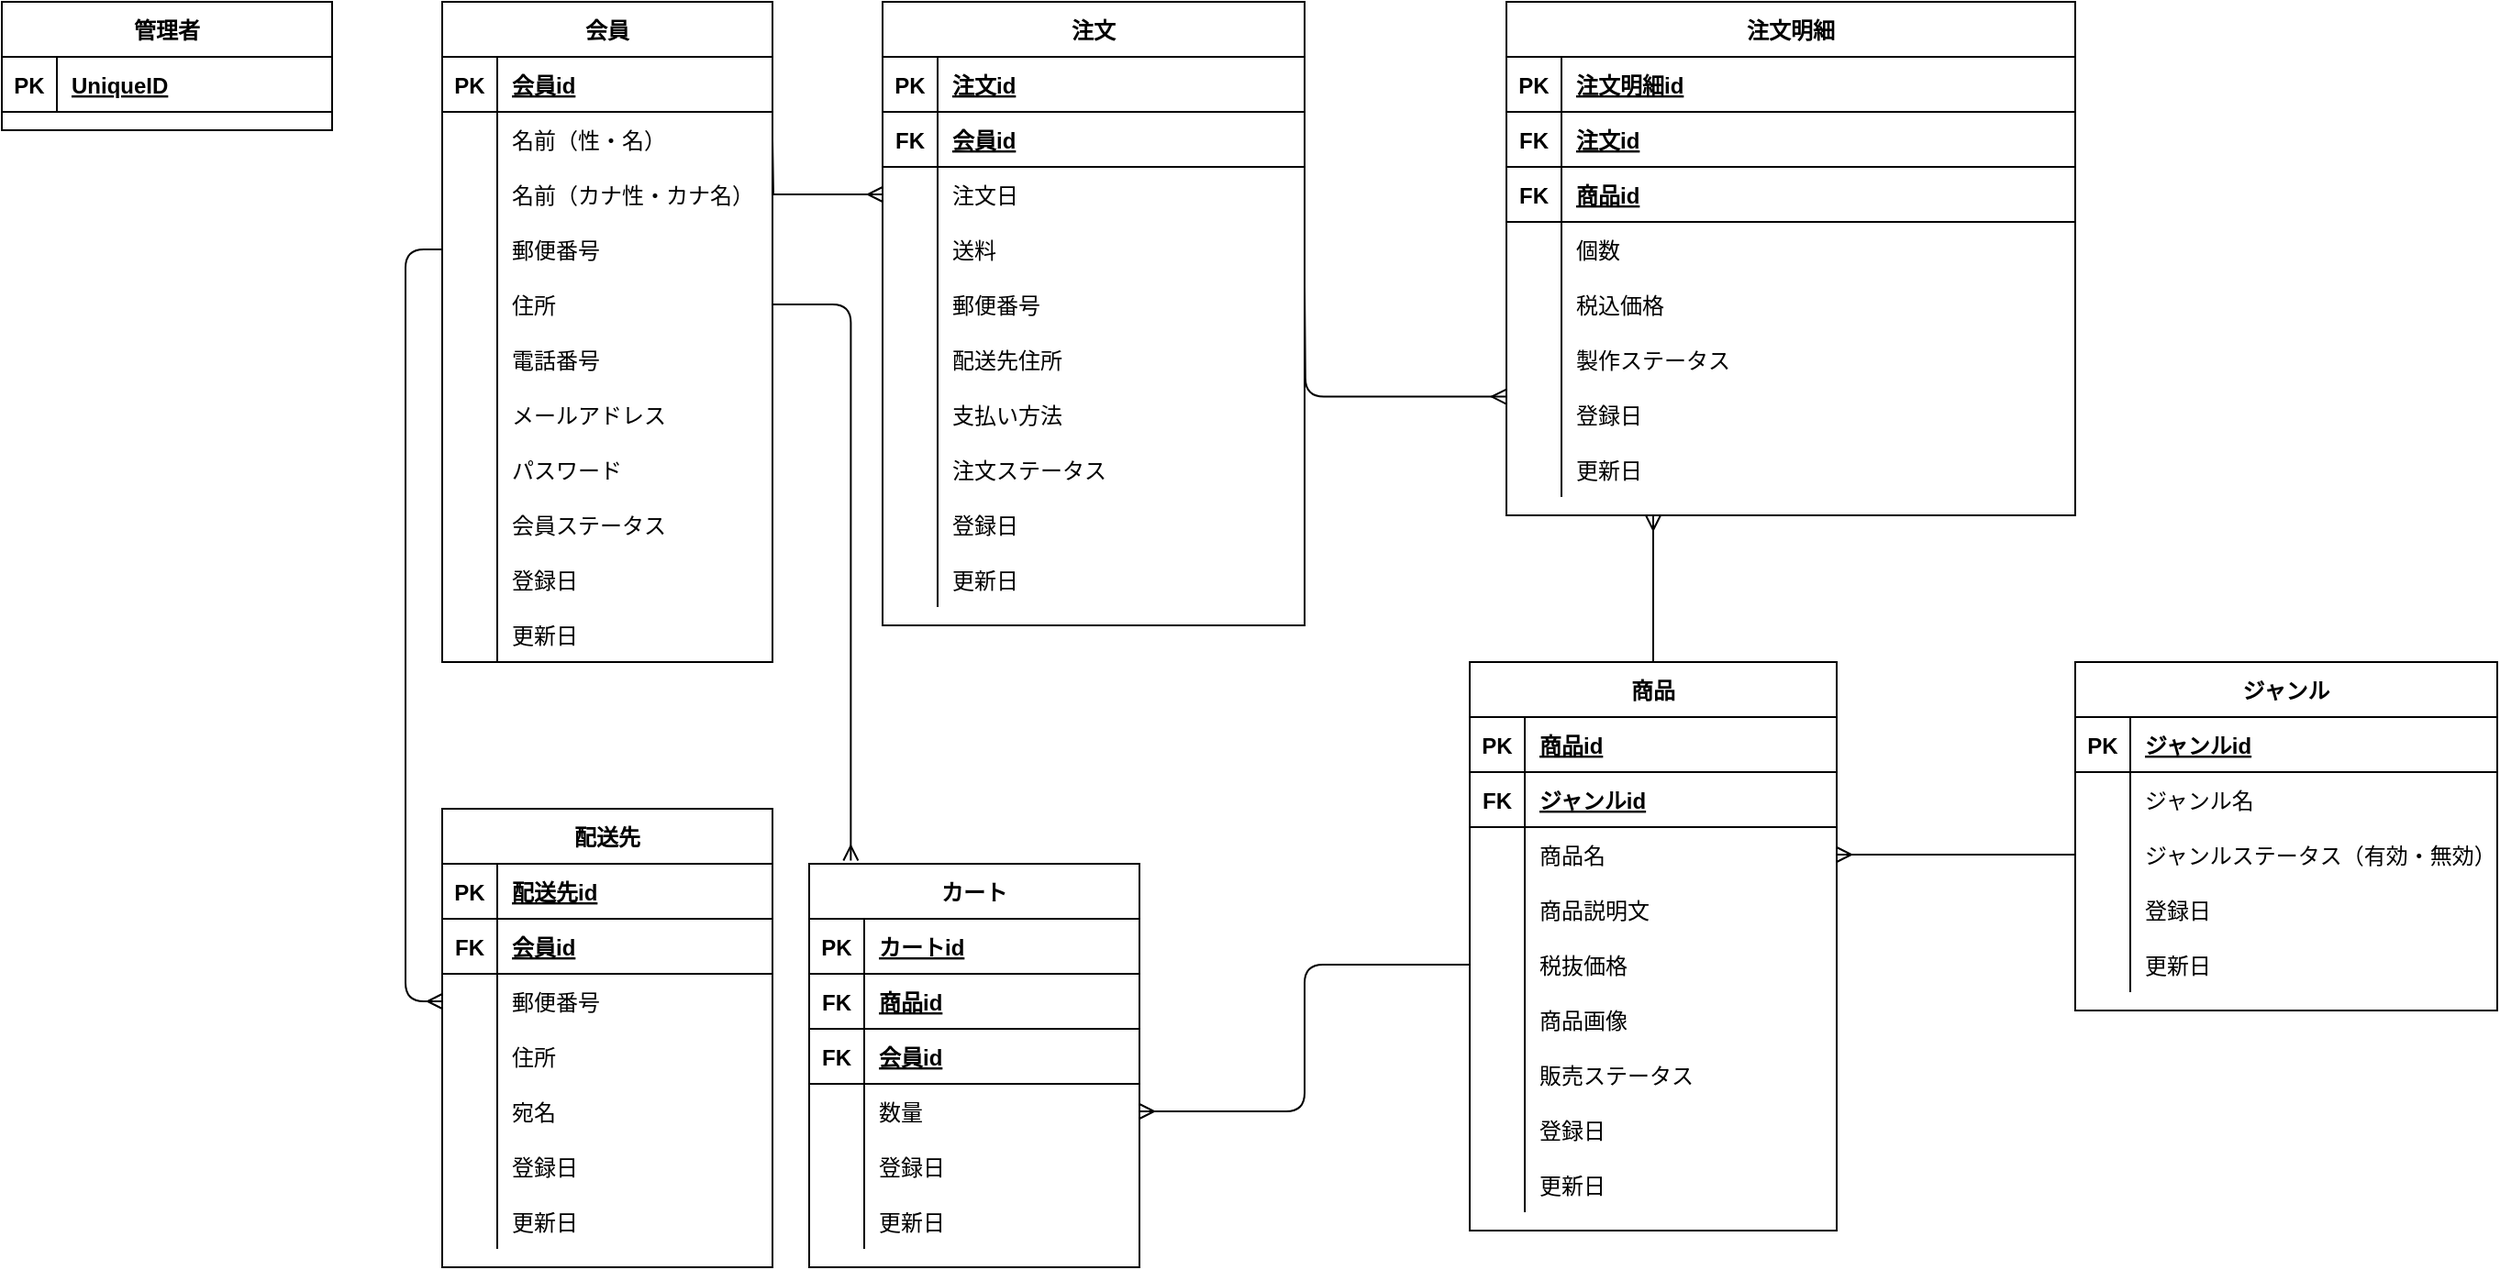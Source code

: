 <mxfile version="13.6.10" type="github">
  <diagram id="fgaytZXY9sbRwprB51xg" name="Page-1">
    <mxGraphModel dx="1433" dy="739" grid="1" gridSize="10" guides="0" tooltips="1" connect="1" arrows="1" fold="1" page="1" pageScale="1" pageWidth="827" pageHeight="1169" math="0" shadow="0">
      <root>
        <mxCell id="0" />
        <mxCell id="1" parent="0" />
        <mxCell id="fjLqXx-3xqpTFQaSFBJo-81" value="注文" style="shape=table;startSize=30;container=1;collapsible=1;childLayout=tableLayout;fixedRows=1;rowLines=0;fontStyle=1;align=center;resizeLast=1;" vertex="1" parent="1">
          <mxGeometry x="520" y="40" width="230" height="340" as="geometry" />
        </mxCell>
        <mxCell id="fjLqXx-3xqpTFQaSFBJo-82" value="" style="shape=partialRectangle;collapsible=0;dropTarget=0;pointerEvents=0;fillColor=none;top=0;left=0;bottom=1;right=0;points=[[0,0.5],[1,0.5]];portConstraint=eastwest;" vertex="1" parent="fjLqXx-3xqpTFQaSFBJo-81">
          <mxGeometry y="30" width="230" height="30" as="geometry" />
        </mxCell>
        <mxCell id="fjLqXx-3xqpTFQaSFBJo-83" value="PK" style="shape=partialRectangle;connectable=0;fillColor=none;top=0;left=0;bottom=0;right=0;fontStyle=1;overflow=hidden;" vertex="1" parent="fjLqXx-3xqpTFQaSFBJo-82">
          <mxGeometry width="30" height="30" as="geometry" />
        </mxCell>
        <mxCell id="fjLqXx-3xqpTFQaSFBJo-84" value="注文id" style="shape=partialRectangle;connectable=0;fillColor=none;top=0;left=0;bottom=0;right=0;align=left;spacingLeft=6;fontStyle=5;overflow=hidden;" vertex="1" parent="fjLqXx-3xqpTFQaSFBJo-82">
          <mxGeometry x="30" width="200" height="30" as="geometry" />
        </mxCell>
        <mxCell id="fjLqXx-3xqpTFQaSFBJo-305" style="shape=partialRectangle;collapsible=0;dropTarget=0;pointerEvents=0;fillColor=none;top=0;left=0;bottom=1;right=0;points=[[0,0.5],[1,0.5]];portConstraint=eastwest;" vertex="1" parent="fjLqXx-3xqpTFQaSFBJo-81">
          <mxGeometry y="60" width="230" height="30" as="geometry" />
        </mxCell>
        <mxCell id="fjLqXx-3xqpTFQaSFBJo-306" value="FK" style="shape=partialRectangle;connectable=0;fillColor=none;top=0;left=0;bottom=0;right=0;fontStyle=1;overflow=hidden;" vertex="1" parent="fjLqXx-3xqpTFQaSFBJo-305">
          <mxGeometry width="30" height="30" as="geometry" />
        </mxCell>
        <mxCell id="fjLqXx-3xqpTFQaSFBJo-307" value="会員id" style="shape=partialRectangle;connectable=0;fillColor=none;top=0;left=0;bottom=0;right=0;align=left;spacingLeft=6;fontStyle=5;overflow=hidden;" vertex="1" parent="fjLqXx-3xqpTFQaSFBJo-305">
          <mxGeometry x="30" width="200" height="30" as="geometry" />
        </mxCell>
        <mxCell id="fjLqXx-3xqpTFQaSFBJo-85" value="" style="shape=partialRectangle;collapsible=0;dropTarget=0;pointerEvents=0;fillColor=none;top=0;left=0;bottom=0;right=0;points=[[0,0.5],[1,0.5]];portConstraint=eastwest;" vertex="1" parent="fjLqXx-3xqpTFQaSFBJo-81">
          <mxGeometry y="90" width="230" height="30" as="geometry" />
        </mxCell>
        <mxCell id="fjLqXx-3xqpTFQaSFBJo-86" value="" style="shape=partialRectangle;connectable=0;fillColor=none;top=0;left=0;bottom=0;right=0;editable=1;overflow=hidden;" vertex="1" parent="fjLqXx-3xqpTFQaSFBJo-85">
          <mxGeometry width="30" height="30" as="geometry" />
        </mxCell>
        <mxCell id="fjLqXx-3xqpTFQaSFBJo-87" value="注文日" style="shape=partialRectangle;connectable=0;fillColor=none;top=0;left=0;bottom=0;right=0;align=left;spacingLeft=6;overflow=hidden;" vertex="1" parent="fjLqXx-3xqpTFQaSFBJo-85">
          <mxGeometry x="30" width="200" height="30" as="geometry" />
        </mxCell>
        <mxCell id="fjLqXx-3xqpTFQaSFBJo-91" value="" style="shape=partialRectangle;collapsible=0;dropTarget=0;pointerEvents=0;fillColor=none;top=0;left=0;bottom=0;right=0;points=[[0,0.5],[1,0.5]];portConstraint=eastwest;" vertex="1" parent="fjLqXx-3xqpTFQaSFBJo-81">
          <mxGeometry y="120" width="230" height="30" as="geometry" />
        </mxCell>
        <mxCell id="fjLqXx-3xqpTFQaSFBJo-92" value="" style="shape=partialRectangle;connectable=0;fillColor=none;top=0;left=0;bottom=0;right=0;editable=1;overflow=hidden;" vertex="1" parent="fjLqXx-3xqpTFQaSFBJo-91">
          <mxGeometry width="30" height="30" as="geometry" />
        </mxCell>
        <mxCell id="fjLqXx-3xqpTFQaSFBJo-93" value="送料" style="shape=partialRectangle;connectable=0;fillColor=none;top=0;left=0;bottom=0;right=0;align=left;spacingLeft=6;overflow=hidden;" vertex="1" parent="fjLqXx-3xqpTFQaSFBJo-91">
          <mxGeometry x="30" width="200" height="30" as="geometry" />
        </mxCell>
        <mxCell id="fjLqXx-3xqpTFQaSFBJo-392" style="shape=partialRectangle;collapsible=0;dropTarget=0;pointerEvents=0;fillColor=none;top=0;left=0;bottom=0;right=0;points=[[0,0.5],[1,0.5]];portConstraint=eastwest;" vertex="1" parent="fjLqXx-3xqpTFQaSFBJo-81">
          <mxGeometry y="150" width="230" height="30" as="geometry" />
        </mxCell>
        <mxCell id="fjLqXx-3xqpTFQaSFBJo-393" style="shape=partialRectangle;connectable=0;fillColor=none;top=0;left=0;bottom=0;right=0;editable=1;overflow=hidden;" vertex="1" parent="fjLqXx-3xqpTFQaSFBJo-392">
          <mxGeometry width="30" height="30" as="geometry" />
        </mxCell>
        <mxCell id="fjLqXx-3xqpTFQaSFBJo-394" value="郵便番号" style="shape=partialRectangle;connectable=0;fillColor=none;top=0;left=0;bottom=0;right=0;align=left;spacingLeft=6;overflow=hidden;" vertex="1" parent="fjLqXx-3xqpTFQaSFBJo-392">
          <mxGeometry x="30" width="200" height="30" as="geometry" />
        </mxCell>
        <mxCell id="fjLqXx-3xqpTFQaSFBJo-389" style="shape=partialRectangle;collapsible=0;dropTarget=0;pointerEvents=0;fillColor=none;top=0;left=0;bottom=0;right=0;points=[[0,0.5],[1,0.5]];portConstraint=eastwest;" vertex="1" parent="fjLqXx-3xqpTFQaSFBJo-81">
          <mxGeometry y="180" width="230" height="30" as="geometry" />
        </mxCell>
        <mxCell id="fjLqXx-3xqpTFQaSFBJo-390" style="shape=partialRectangle;connectable=0;fillColor=none;top=0;left=0;bottom=0;right=0;editable=1;overflow=hidden;" vertex="1" parent="fjLqXx-3xqpTFQaSFBJo-389">
          <mxGeometry width="30" height="30" as="geometry" />
        </mxCell>
        <mxCell id="fjLqXx-3xqpTFQaSFBJo-391" value="配送先住所" style="shape=partialRectangle;connectable=0;fillColor=none;top=0;left=0;bottom=0;right=0;align=left;spacingLeft=6;overflow=hidden;" vertex="1" parent="fjLqXx-3xqpTFQaSFBJo-389">
          <mxGeometry x="30" width="200" height="30" as="geometry" />
        </mxCell>
        <mxCell id="fjLqXx-3xqpTFQaSFBJo-398" style="shape=partialRectangle;collapsible=0;dropTarget=0;pointerEvents=0;fillColor=none;top=0;left=0;bottom=0;right=0;points=[[0,0.5],[1,0.5]];portConstraint=eastwest;" vertex="1" parent="fjLqXx-3xqpTFQaSFBJo-81">
          <mxGeometry y="210" width="230" height="30" as="geometry" />
        </mxCell>
        <mxCell id="fjLqXx-3xqpTFQaSFBJo-399" style="shape=partialRectangle;connectable=0;fillColor=none;top=0;left=0;bottom=0;right=0;editable=1;overflow=hidden;" vertex="1" parent="fjLqXx-3xqpTFQaSFBJo-398">
          <mxGeometry width="30" height="30" as="geometry" />
        </mxCell>
        <mxCell id="fjLqXx-3xqpTFQaSFBJo-400" value="支払い方法" style="shape=partialRectangle;connectable=0;fillColor=none;top=0;left=0;bottom=0;right=0;align=left;spacingLeft=6;overflow=hidden;" vertex="1" parent="fjLqXx-3xqpTFQaSFBJo-398">
          <mxGeometry x="30" width="200" height="30" as="geometry" />
        </mxCell>
        <mxCell id="fjLqXx-3xqpTFQaSFBJo-177" style="shape=partialRectangle;collapsible=0;dropTarget=0;pointerEvents=0;fillColor=none;top=0;left=0;bottom=0;right=0;points=[[0,0.5],[1,0.5]];portConstraint=eastwest;" vertex="1" parent="fjLqXx-3xqpTFQaSFBJo-81">
          <mxGeometry y="240" width="230" height="30" as="geometry" />
        </mxCell>
        <mxCell id="fjLqXx-3xqpTFQaSFBJo-178" style="shape=partialRectangle;connectable=0;fillColor=none;top=0;left=0;bottom=0;right=0;editable=1;overflow=hidden;" vertex="1" parent="fjLqXx-3xqpTFQaSFBJo-177">
          <mxGeometry width="30" height="30" as="geometry" />
        </mxCell>
        <mxCell id="fjLqXx-3xqpTFQaSFBJo-179" value="注文ステータス" style="shape=partialRectangle;connectable=0;fillColor=none;top=0;left=0;bottom=0;right=0;align=left;spacingLeft=6;overflow=hidden;" vertex="1" parent="fjLqXx-3xqpTFQaSFBJo-177">
          <mxGeometry x="30" width="200" height="30" as="geometry" />
        </mxCell>
        <mxCell id="fjLqXx-3xqpTFQaSFBJo-302" style="shape=partialRectangle;collapsible=0;dropTarget=0;pointerEvents=0;fillColor=none;top=0;left=0;bottom=0;right=0;points=[[0,0.5],[1,0.5]];portConstraint=eastwest;" vertex="1" parent="fjLqXx-3xqpTFQaSFBJo-81">
          <mxGeometry y="270" width="230" height="30" as="geometry" />
        </mxCell>
        <mxCell id="fjLqXx-3xqpTFQaSFBJo-303" style="shape=partialRectangle;connectable=0;fillColor=none;top=0;left=0;bottom=0;right=0;editable=1;overflow=hidden;" vertex="1" parent="fjLqXx-3xqpTFQaSFBJo-302">
          <mxGeometry width="30" height="30" as="geometry" />
        </mxCell>
        <mxCell id="fjLqXx-3xqpTFQaSFBJo-304" value="登録日" style="shape=partialRectangle;connectable=0;fillColor=none;top=0;left=0;bottom=0;right=0;align=left;spacingLeft=6;overflow=hidden;" vertex="1" parent="fjLqXx-3xqpTFQaSFBJo-302">
          <mxGeometry x="30" width="200" height="30" as="geometry" />
        </mxCell>
        <mxCell id="fjLqXx-3xqpTFQaSFBJo-311" style="shape=partialRectangle;collapsible=0;dropTarget=0;pointerEvents=0;fillColor=none;top=0;left=0;bottom=0;right=0;points=[[0,0.5],[1,0.5]];portConstraint=eastwest;" vertex="1" parent="fjLqXx-3xqpTFQaSFBJo-81">
          <mxGeometry y="300" width="230" height="30" as="geometry" />
        </mxCell>
        <mxCell id="fjLqXx-3xqpTFQaSFBJo-312" style="shape=partialRectangle;connectable=0;fillColor=none;top=0;left=0;bottom=0;right=0;editable=1;overflow=hidden;" vertex="1" parent="fjLqXx-3xqpTFQaSFBJo-311">
          <mxGeometry width="30" height="30" as="geometry" />
        </mxCell>
        <mxCell id="fjLqXx-3xqpTFQaSFBJo-313" value="更新日" style="shape=partialRectangle;connectable=0;fillColor=none;top=0;left=0;bottom=0;right=0;align=left;spacingLeft=6;overflow=hidden;" vertex="1" parent="fjLqXx-3xqpTFQaSFBJo-311">
          <mxGeometry x="30" width="200" height="30" as="geometry" />
        </mxCell>
        <mxCell id="fjLqXx-3xqpTFQaSFBJo-240" style="edgeStyle=orthogonalEdgeStyle;rounded=0;orthogonalLoop=1;jettySize=auto;html=1;exitX=1;exitY=0.5;exitDx=0;exitDy=0;entryX=0;entryY=0.5;entryDx=0;entryDy=0;startArrow=none;startFill=0;endArrow=ERmany;endFill=0;" edge="1" parent="1" target="fjLqXx-3xqpTFQaSFBJo-85">
          <mxGeometry relative="1" as="geometry">
            <mxPoint x="460" y="115" as="sourcePoint" />
          </mxGeometry>
        </mxCell>
        <mxCell id="fjLqXx-3xqpTFQaSFBJo-247" style="edgeStyle=orthogonalEdgeStyle;rounded=0;orthogonalLoop=1;jettySize=auto;html=1;exitX=1;exitY=0.5;exitDx=0;exitDy=0;entryX=0;entryY=0.5;entryDx=0;entryDy=0;startArrow=none;startFill=0;endArrow=ERmany;endFill=0;" edge="1" parent="1" source="fjLqXx-3xqpTFQaSFBJo-85" target="fjLqXx-3xqpTFQaSFBJo-33">
          <mxGeometry relative="1" as="geometry" />
        </mxCell>
        <mxCell id="fjLqXx-3xqpTFQaSFBJo-1" value="会員" style="shape=table;startSize=30;container=1;collapsible=1;childLayout=tableLayout;fixedRows=1;rowLines=0;fontStyle=1;align=center;resizeLast=1;" vertex="1" parent="1">
          <mxGeometry x="280" y="40" width="180" height="360" as="geometry" />
        </mxCell>
        <mxCell id="fjLqXx-3xqpTFQaSFBJo-2" value="" style="shape=partialRectangle;collapsible=0;dropTarget=0;pointerEvents=0;fillColor=none;top=0;left=0;bottom=1;right=0;points=[[0,0.5],[1,0.5]];portConstraint=eastwest;" vertex="1" parent="fjLqXx-3xqpTFQaSFBJo-1">
          <mxGeometry y="30" width="180" height="30" as="geometry" />
        </mxCell>
        <mxCell id="fjLqXx-3xqpTFQaSFBJo-3" value="PK" style="shape=partialRectangle;connectable=0;fillColor=none;top=0;left=0;bottom=0;right=0;fontStyle=1;overflow=hidden;" vertex="1" parent="fjLqXx-3xqpTFQaSFBJo-2">
          <mxGeometry width="30" height="30" as="geometry" />
        </mxCell>
        <mxCell id="fjLqXx-3xqpTFQaSFBJo-4" value="会員id" style="shape=partialRectangle;connectable=0;fillColor=none;top=0;left=0;bottom=0;right=0;align=left;spacingLeft=6;fontStyle=5;overflow=hidden;" vertex="1" parent="fjLqXx-3xqpTFQaSFBJo-2">
          <mxGeometry x="30" width="150" height="30" as="geometry" />
        </mxCell>
        <mxCell id="fjLqXx-3xqpTFQaSFBJo-5" value="" style="shape=partialRectangle;collapsible=0;dropTarget=0;pointerEvents=0;fillColor=none;top=0;left=0;bottom=0;right=0;points=[[0,0.5],[1,0.5]];portConstraint=eastwest;" vertex="1" parent="fjLqXx-3xqpTFQaSFBJo-1">
          <mxGeometry y="60" width="180" height="30" as="geometry" />
        </mxCell>
        <mxCell id="fjLqXx-3xqpTFQaSFBJo-6" value="" style="shape=partialRectangle;connectable=0;fillColor=none;top=0;left=0;bottom=0;right=0;editable=1;overflow=hidden;" vertex="1" parent="fjLqXx-3xqpTFQaSFBJo-5">
          <mxGeometry width="30" height="30" as="geometry" />
        </mxCell>
        <mxCell id="fjLqXx-3xqpTFQaSFBJo-7" value="名前（性・名）" style="shape=partialRectangle;connectable=0;fillColor=none;top=0;left=0;bottom=0;right=0;align=left;spacingLeft=6;overflow=hidden;" vertex="1" parent="fjLqXx-3xqpTFQaSFBJo-5">
          <mxGeometry x="30" width="150" height="30" as="geometry" />
        </mxCell>
        <mxCell id="fjLqXx-3xqpTFQaSFBJo-8" value="" style="shape=partialRectangle;collapsible=0;dropTarget=0;pointerEvents=0;fillColor=none;top=0;left=0;bottom=0;right=0;points=[[0,0.5],[1,0.5]];portConstraint=eastwest;" vertex="1" parent="fjLqXx-3xqpTFQaSFBJo-1">
          <mxGeometry y="90" width="180" height="30" as="geometry" />
        </mxCell>
        <mxCell id="fjLqXx-3xqpTFQaSFBJo-9" value="" style="shape=partialRectangle;connectable=0;fillColor=none;top=0;left=0;bottom=0;right=0;editable=1;overflow=hidden;" vertex="1" parent="fjLqXx-3xqpTFQaSFBJo-8">
          <mxGeometry width="30" height="30" as="geometry" />
        </mxCell>
        <mxCell id="fjLqXx-3xqpTFQaSFBJo-10" value="名前（カナ性・カナ名）" style="shape=partialRectangle;connectable=0;fillColor=none;top=0;left=0;bottom=0;right=0;align=left;spacingLeft=6;overflow=hidden;" vertex="1" parent="fjLqXx-3xqpTFQaSFBJo-8">
          <mxGeometry x="30" width="150" height="30" as="geometry" />
        </mxCell>
        <mxCell id="fjLqXx-3xqpTFQaSFBJo-11" value="" style="shape=partialRectangle;collapsible=0;dropTarget=0;pointerEvents=0;fillColor=none;top=0;left=0;bottom=0;right=0;points=[[0,0.5],[1,0.5]];portConstraint=eastwest;" vertex="1" parent="fjLqXx-3xqpTFQaSFBJo-1">
          <mxGeometry y="120" width="180" height="30" as="geometry" />
        </mxCell>
        <mxCell id="fjLqXx-3xqpTFQaSFBJo-12" value="" style="shape=partialRectangle;connectable=0;fillColor=none;top=0;left=0;bottom=0;right=0;editable=1;overflow=hidden;" vertex="1" parent="fjLqXx-3xqpTFQaSFBJo-11">
          <mxGeometry width="30" height="30" as="geometry" />
        </mxCell>
        <mxCell id="fjLqXx-3xqpTFQaSFBJo-13" value="郵便番号" style="shape=partialRectangle;connectable=0;fillColor=none;top=0;left=0;bottom=0;right=0;align=left;spacingLeft=6;overflow=hidden;" vertex="1" parent="fjLqXx-3xqpTFQaSFBJo-11">
          <mxGeometry x="30" width="150" height="30" as="geometry" />
        </mxCell>
        <mxCell id="fjLqXx-3xqpTFQaSFBJo-150" style="shape=partialRectangle;collapsible=0;dropTarget=0;pointerEvents=0;fillColor=none;top=0;left=0;bottom=0;right=0;points=[[0,0.5],[1,0.5]];portConstraint=eastwest;" vertex="1" parent="fjLqXx-3xqpTFQaSFBJo-1">
          <mxGeometry y="150" width="180" height="30" as="geometry" />
        </mxCell>
        <mxCell id="fjLqXx-3xqpTFQaSFBJo-151" style="shape=partialRectangle;connectable=0;fillColor=none;top=0;left=0;bottom=0;right=0;editable=1;overflow=hidden;" vertex="1" parent="fjLqXx-3xqpTFQaSFBJo-150">
          <mxGeometry width="30" height="30" as="geometry" />
        </mxCell>
        <mxCell id="fjLqXx-3xqpTFQaSFBJo-152" value="住所" style="shape=partialRectangle;connectable=0;fillColor=none;top=0;left=0;bottom=0;right=0;align=left;spacingLeft=6;overflow=hidden;" vertex="1" parent="fjLqXx-3xqpTFQaSFBJo-150">
          <mxGeometry x="30" width="150" height="30" as="geometry" />
        </mxCell>
        <mxCell id="fjLqXx-3xqpTFQaSFBJo-153" style="shape=partialRectangle;collapsible=0;dropTarget=0;pointerEvents=0;fillColor=none;top=0;left=0;bottom=0;right=0;points=[[0,0.5],[1,0.5]];portConstraint=eastwest;" vertex="1" parent="fjLqXx-3xqpTFQaSFBJo-1">
          <mxGeometry y="180" width="180" height="30" as="geometry" />
        </mxCell>
        <mxCell id="fjLqXx-3xqpTFQaSFBJo-154" style="shape=partialRectangle;connectable=0;fillColor=none;top=0;left=0;bottom=0;right=0;editable=1;overflow=hidden;" vertex="1" parent="fjLqXx-3xqpTFQaSFBJo-153">
          <mxGeometry width="30" height="30" as="geometry" />
        </mxCell>
        <mxCell id="fjLqXx-3xqpTFQaSFBJo-155" value="電話番号" style="shape=partialRectangle;connectable=0;fillColor=none;top=0;left=0;bottom=0;right=0;align=left;spacingLeft=6;overflow=hidden;" vertex="1" parent="fjLqXx-3xqpTFQaSFBJo-153">
          <mxGeometry x="30" width="150" height="30" as="geometry" />
        </mxCell>
        <mxCell id="fjLqXx-3xqpTFQaSFBJo-156" style="shape=partialRectangle;collapsible=0;dropTarget=0;pointerEvents=0;fillColor=none;top=0;left=0;bottom=0;right=0;points=[[0,0.5],[1,0.5]];portConstraint=eastwest;" vertex="1" parent="fjLqXx-3xqpTFQaSFBJo-1">
          <mxGeometry y="210" width="180" height="30" as="geometry" />
        </mxCell>
        <mxCell id="fjLqXx-3xqpTFQaSFBJo-157" style="shape=partialRectangle;connectable=0;fillColor=none;top=0;left=0;bottom=0;right=0;editable=1;overflow=hidden;" vertex="1" parent="fjLqXx-3xqpTFQaSFBJo-156">
          <mxGeometry width="30" height="30" as="geometry" />
        </mxCell>
        <mxCell id="fjLqXx-3xqpTFQaSFBJo-158" value="メールアドレス" style="shape=partialRectangle;connectable=0;fillColor=none;top=0;left=0;bottom=0;right=0;align=left;spacingLeft=6;overflow=hidden;" vertex="1" parent="fjLqXx-3xqpTFQaSFBJo-156">
          <mxGeometry x="30" width="150" height="30" as="geometry" />
        </mxCell>
        <mxCell id="fjLqXx-3xqpTFQaSFBJo-159" style="shape=partialRectangle;collapsible=0;dropTarget=0;pointerEvents=0;fillColor=none;top=0;left=0;bottom=0;right=0;points=[[0,0.5],[1,0.5]];portConstraint=eastwest;" vertex="1" parent="fjLqXx-3xqpTFQaSFBJo-1">
          <mxGeometry y="240" width="180" height="30" as="geometry" />
        </mxCell>
        <mxCell id="fjLqXx-3xqpTFQaSFBJo-160" style="shape=partialRectangle;connectable=0;fillColor=none;top=0;left=0;bottom=0;right=0;editable=1;overflow=hidden;" vertex="1" parent="fjLqXx-3xqpTFQaSFBJo-159">
          <mxGeometry width="30" height="30" as="geometry" />
        </mxCell>
        <mxCell id="fjLqXx-3xqpTFQaSFBJo-161" value="パスワード" style="shape=partialRectangle;connectable=0;fillColor=none;top=0;left=0;bottom=0;right=0;align=left;spacingLeft=6;overflow=hidden;" vertex="1" parent="fjLqXx-3xqpTFQaSFBJo-159">
          <mxGeometry x="30" width="150" height="30" as="geometry" />
        </mxCell>
        <mxCell id="fjLqXx-3xqpTFQaSFBJo-211" style="shape=partialRectangle;collapsible=0;dropTarget=0;pointerEvents=0;fillColor=none;top=0;left=0;bottom=0;right=0;points=[[0,0.5],[1,0.5]];portConstraint=eastwest;" vertex="1" parent="fjLqXx-3xqpTFQaSFBJo-1">
          <mxGeometry y="270" width="180" height="30" as="geometry" />
        </mxCell>
        <mxCell id="fjLqXx-3xqpTFQaSFBJo-212" style="shape=partialRectangle;connectable=0;fillColor=none;top=0;left=0;bottom=0;right=0;editable=1;overflow=hidden;" vertex="1" parent="fjLqXx-3xqpTFQaSFBJo-211">
          <mxGeometry width="30" height="30" as="geometry" />
        </mxCell>
        <mxCell id="fjLqXx-3xqpTFQaSFBJo-213" value="会員ステータス" style="shape=partialRectangle;connectable=0;fillColor=none;top=0;left=0;bottom=0;right=0;align=left;spacingLeft=6;overflow=hidden;" vertex="1" parent="fjLqXx-3xqpTFQaSFBJo-211">
          <mxGeometry x="30" width="150" height="30" as="geometry" />
        </mxCell>
        <mxCell id="fjLqXx-3xqpTFQaSFBJo-317" style="shape=partialRectangle;collapsible=0;dropTarget=0;pointerEvents=0;fillColor=none;top=0;left=0;bottom=0;right=0;points=[[0,0.5],[1,0.5]];portConstraint=eastwest;" vertex="1" parent="fjLqXx-3xqpTFQaSFBJo-1">
          <mxGeometry y="300" width="180" height="30" as="geometry" />
        </mxCell>
        <mxCell id="fjLqXx-3xqpTFQaSFBJo-318" style="shape=partialRectangle;connectable=0;fillColor=none;top=0;left=0;bottom=0;right=0;editable=1;overflow=hidden;" vertex="1" parent="fjLqXx-3xqpTFQaSFBJo-317">
          <mxGeometry width="30" height="30" as="geometry" />
        </mxCell>
        <mxCell id="fjLqXx-3xqpTFQaSFBJo-319" value="登録日" style="shape=partialRectangle;connectable=0;fillColor=none;top=0;left=0;bottom=0;right=0;align=left;spacingLeft=6;overflow=hidden;" vertex="1" parent="fjLqXx-3xqpTFQaSFBJo-317">
          <mxGeometry x="30" width="150" height="30" as="geometry" />
        </mxCell>
        <mxCell id="fjLqXx-3xqpTFQaSFBJo-314" style="shape=partialRectangle;collapsible=0;dropTarget=0;pointerEvents=0;fillColor=none;top=0;left=0;bottom=0;right=0;points=[[0,0.5],[1,0.5]];portConstraint=eastwest;" vertex="1" parent="fjLqXx-3xqpTFQaSFBJo-1">
          <mxGeometry y="330" width="180" height="30" as="geometry" />
        </mxCell>
        <mxCell id="fjLqXx-3xqpTFQaSFBJo-315" style="shape=partialRectangle;connectable=0;fillColor=none;top=0;left=0;bottom=0;right=0;editable=1;overflow=hidden;" vertex="1" parent="fjLqXx-3xqpTFQaSFBJo-314">
          <mxGeometry width="30" height="30" as="geometry" />
        </mxCell>
        <mxCell id="fjLqXx-3xqpTFQaSFBJo-316" value="更新日" style="shape=partialRectangle;connectable=0;fillColor=none;top=0;left=0;bottom=0;right=0;align=left;spacingLeft=6;overflow=hidden;" vertex="1" parent="fjLqXx-3xqpTFQaSFBJo-314">
          <mxGeometry x="30" width="150" height="30" as="geometry" />
        </mxCell>
        <mxCell id="fjLqXx-3xqpTFQaSFBJo-348" value="" style="endArrow=ERmany;html=1;exitX=0;exitY=0.5;exitDx=0;exitDy=0;endFill=0;entryX=1;entryY=0.5;entryDx=0;entryDy=0;" edge="1" parent="1" source="fjLqXx-3xqpTFQaSFBJo-259" target="fjLqXx-3xqpTFQaSFBJo-18">
          <mxGeometry width="50" height="50" relative="1" as="geometry">
            <mxPoint x="800" y="890" as="sourcePoint" />
            <mxPoint x="952" y="780" as="targetPoint" />
          </mxGeometry>
        </mxCell>
        <mxCell id="fjLqXx-3xqpTFQaSFBJo-359" style="edgeStyle=orthogonalEdgeStyle;curved=0;rounded=1;sketch=0;orthogonalLoop=1;jettySize=auto;html=1;exitX=0.5;exitY=0;exitDx=0;exitDy=0;endArrow=ERmany;endFill=0;" edge="1" parent="1" source="fjLqXx-3xqpTFQaSFBJo-14">
          <mxGeometry relative="1" as="geometry">
            <mxPoint x="940" y="320" as="targetPoint" />
          </mxGeometry>
        </mxCell>
        <mxCell id="fjLqXx-3xqpTFQaSFBJo-29" value="注文明細" style="shape=table;startSize=30;container=1;collapsible=1;childLayout=tableLayout;fixedRows=1;rowLines=0;fontStyle=1;align=center;resizeLast=1;" vertex="1" parent="1">
          <mxGeometry x="860" y="40" width="310" height="280" as="geometry" />
        </mxCell>
        <mxCell id="fjLqXx-3xqpTFQaSFBJo-30" value="" style="shape=partialRectangle;collapsible=0;dropTarget=0;pointerEvents=0;fillColor=none;top=0;left=0;bottom=1;right=0;points=[[0,0.5],[1,0.5]];portConstraint=eastwest;" vertex="1" parent="fjLqXx-3xqpTFQaSFBJo-29">
          <mxGeometry y="30" width="310" height="30" as="geometry" />
        </mxCell>
        <mxCell id="fjLqXx-3xqpTFQaSFBJo-31" value="PK" style="shape=partialRectangle;connectable=0;fillColor=none;top=0;left=0;bottom=0;right=0;fontStyle=1;overflow=hidden;" vertex="1" parent="fjLqXx-3xqpTFQaSFBJo-30">
          <mxGeometry width="30" height="30" as="geometry" />
        </mxCell>
        <mxCell id="fjLqXx-3xqpTFQaSFBJo-32" value="注文明細id" style="shape=partialRectangle;connectable=0;fillColor=none;top=0;left=0;bottom=0;right=0;align=left;spacingLeft=6;fontStyle=5;overflow=hidden;" vertex="1" parent="fjLqXx-3xqpTFQaSFBJo-30">
          <mxGeometry x="30" width="280" height="30" as="geometry" />
        </mxCell>
        <mxCell id="fjLqXx-3xqpTFQaSFBJo-293" style="shape=partialRectangle;collapsible=0;dropTarget=0;pointerEvents=0;fillColor=none;top=0;left=0;bottom=1;right=0;points=[[0,0.5],[1,0.5]];portConstraint=eastwest;" vertex="1" parent="fjLqXx-3xqpTFQaSFBJo-29">
          <mxGeometry y="60" width="310" height="30" as="geometry" />
        </mxCell>
        <mxCell id="fjLqXx-3xqpTFQaSFBJo-294" value="FK" style="shape=partialRectangle;connectable=0;fillColor=none;top=0;left=0;bottom=0;right=0;fontStyle=1;overflow=hidden;" vertex="1" parent="fjLqXx-3xqpTFQaSFBJo-293">
          <mxGeometry width="30" height="30" as="geometry" />
        </mxCell>
        <mxCell id="fjLqXx-3xqpTFQaSFBJo-295" value="注文id" style="shape=partialRectangle;connectable=0;fillColor=none;top=0;left=0;bottom=0;right=0;align=left;spacingLeft=6;fontStyle=5;overflow=hidden;" vertex="1" parent="fjLqXx-3xqpTFQaSFBJo-293">
          <mxGeometry x="30" width="280" height="30" as="geometry" />
        </mxCell>
        <mxCell id="fjLqXx-3xqpTFQaSFBJo-308" style="shape=partialRectangle;collapsible=0;dropTarget=0;pointerEvents=0;fillColor=none;top=0;left=0;bottom=1;right=0;points=[[0,0.5],[1,0.5]];portConstraint=eastwest;" vertex="1" parent="fjLqXx-3xqpTFQaSFBJo-29">
          <mxGeometry y="90" width="310" height="30" as="geometry" />
        </mxCell>
        <mxCell id="fjLqXx-3xqpTFQaSFBJo-309" value="FK" style="shape=partialRectangle;connectable=0;fillColor=none;top=0;left=0;bottom=0;right=0;fontStyle=1;overflow=hidden;" vertex="1" parent="fjLqXx-3xqpTFQaSFBJo-308">
          <mxGeometry width="30" height="30" as="geometry" />
        </mxCell>
        <mxCell id="fjLqXx-3xqpTFQaSFBJo-310" value="商品id" style="shape=partialRectangle;connectable=0;fillColor=none;top=0;left=0;bottom=0;right=0;align=left;spacingLeft=6;fontStyle=5;overflow=hidden;" vertex="1" parent="fjLqXx-3xqpTFQaSFBJo-308">
          <mxGeometry x="30" width="280" height="30" as="geometry" />
        </mxCell>
        <mxCell id="fjLqXx-3xqpTFQaSFBJo-168" style="shape=partialRectangle;collapsible=0;dropTarget=0;pointerEvents=0;fillColor=none;top=0;left=0;bottom=0;right=0;points=[[0,0.5],[1,0.5]];portConstraint=eastwest;" vertex="1" parent="fjLqXx-3xqpTFQaSFBJo-29">
          <mxGeometry y="120" width="310" height="30" as="geometry" />
        </mxCell>
        <mxCell id="fjLqXx-3xqpTFQaSFBJo-169" style="shape=partialRectangle;connectable=0;fillColor=none;top=0;left=0;bottom=0;right=0;editable=1;overflow=hidden;" vertex="1" parent="fjLqXx-3xqpTFQaSFBJo-168">
          <mxGeometry width="30" height="30" as="geometry" />
        </mxCell>
        <mxCell id="fjLqXx-3xqpTFQaSFBJo-170" value="個数" style="shape=partialRectangle;connectable=0;fillColor=none;top=0;left=0;bottom=0;right=0;align=left;spacingLeft=6;overflow=hidden;" vertex="1" parent="fjLqXx-3xqpTFQaSFBJo-168">
          <mxGeometry x="30" width="280" height="30" as="geometry" />
        </mxCell>
        <mxCell id="fjLqXx-3xqpTFQaSFBJo-395" style="shape=partialRectangle;collapsible=0;dropTarget=0;pointerEvents=0;fillColor=none;top=0;left=0;bottom=0;right=0;points=[[0,0.5],[1,0.5]];portConstraint=eastwest;" vertex="1" parent="fjLqXx-3xqpTFQaSFBJo-29">
          <mxGeometry y="150" width="310" height="30" as="geometry" />
        </mxCell>
        <mxCell id="fjLqXx-3xqpTFQaSFBJo-396" style="shape=partialRectangle;connectable=0;fillColor=none;top=0;left=0;bottom=0;right=0;editable=1;overflow=hidden;" vertex="1" parent="fjLqXx-3xqpTFQaSFBJo-395">
          <mxGeometry width="30" height="30" as="geometry" />
        </mxCell>
        <mxCell id="fjLqXx-3xqpTFQaSFBJo-397" value="税込価格" style="shape=partialRectangle;connectable=0;fillColor=none;top=0;left=0;bottom=0;right=0;align=left;spacingLeft=6;overflow=hidden;" vertex="1" parent="fjLqXx-3xqpTFQaSFBJo-395">
          <mxGeometry x="30" width="280" height="30" as="geometry" />
        </mxCell>
        <mxCell id="fjLqXx-3xqpTFQaSFBJo-401" style="shape=partialRectangle;collapsible=0;dropTarget=0;pointerEvents=0;fillColor=none;top=0;left=0;bottom=0;right=0;points=[[0,0.5],[1,0.5]];portConstraint=eastwest;" vertex="1" parent="fjLqXx-3xqpTFQaSFBJo-29">
          <mxGeometry y="180" width="310" height="30" as="geometry" />
        </mxCell>
        <mxCell id="fjLqXx-3xqpTFQaSFBJo-402" style="shape=partialRectangle;connectable=0;fillColor=none;top=0;left=0;bottom=0;right=0;editable=1;overflow=hidden;" vertex="1" parent="fjLqXx-3xqpTFQaSFBJo-401">
          <mxGeometry width="30" height="30" as="geometry" />
        </mxCell>
        <mxCell id="fjLqXx-3xqpTFQaSFBJo-403" value="製作ステータス" style="shape=partialRectangle;connectable=0;fillColor=none;top=0;left=0;bottom=0;right=0;align=left;spacingLeft=6;overflow=hidden;" vertex="1" parent="fjLqXx-3xqpTFQaSFBJo-401">
          <mxGeometry x="30" width="280" height="30" as="geometry" />
        </mxCell>
        <mxCell id="fjLqXx-3xqpTFQaSFBJo-341" style="shape=partialRectangle;collapsible=0;dropTarget=0;pointerEvents=0;fillColor=none;top=0;left=0;bottom=0;right=0;points=[[0,0.5],[1,0.5]];portConstraint=eastwest;" vertex="1" parent="fjLqXx-3xqpTFQaSFBJo-29">
          <mxGeometry y="210" width="310" height="30" as="geometry" />
        </mxCell>
        <mxCell id="fjLqXx-3xqpTFQaSFBJo-342" style="shape=partialRectangle;connectable=0;fillColor=none;top=0;left=0;bottom=0;right=0;editable=1;overflow=hidden;" vertex="1" parent="fjLqXx-3xqpTFQaSFBJo-341">
          <mxGeometry width="30" height="30" as="geometry" />
        </mxCell>
        <mxCell id="fjLqXx-3xqpTFQaSFBJo-343" value="登録日" style="shape=partialRectangle;connectable=0;fillColor=none;top=0;left=0;bottom=0;right=0;align=left;spacingLeft=6;overflow=hidden;" vertex="1" parent="fjLqXx-3xqpTFQaSFBJo-341">
          <mxGeometry x="30" width="280" height="30" as="geometry" />
        </mxCell>
        <mxCell id="fjLqXx-3xqpTFQaSFBJo-338" style="shape=partialRectangle;collapsible=0;dropTarget=0;pointerEvents=0;fillColor=none;top=0;left=0;bottom=0;right=0;points=[[0,0.5],[1,0.5]];portConstraint=eastwest;" vertex="1" parent="fjLqXx-3xqpTFQaSFBJo-29">
          <mxGeometry y="240" width="310" height="30" as="geometry" />
        </mxCell>
        <mxCell id="fjLqXx-3xqpTFQaSFBJo-339" style="shape=partialRectangle;connectable=0;fillColor=none;top=0;left=0;bottom=0;right=0;editable=1;overflow=hidden;" vertex="1" parent="fjLqXx-3xqpTFQaSFBJo-338">
          <mxGeometry width="30" height="30" as="geometry" />
        </mxCell>
        <mxCell id="fjLqXx-3xqpTFQaSFBJo-340" value="更新日" style="shape=partialRectangle;connectable=0;fillColor=none;top=0;left=0;bottom=0;right=0;align=left;spacingLeft=6;overflow=hidden;" vertex="1" parent="fjLqXx-3xqpTFQaSFBJo-338">
          <mxGeometry x="30" width="280" height="30" as="geometry" />
        </mxCell>
        <mxCell id="fjLqXx-3xqpTFQaSFBJo-367" style="edgeStyle=orthogonalEdgeStyle;curved=0;rounded=1;sketch=0;orthogonalLoop=1;jettySize=auto;html=1;endArrow=ERmany;endFill=0;entryX=0;entryY=0.176;entryDx=0;entryDy=0;entryPerimeter=0;" edge="1" parent="1" target="fjLqXx-3xqpTFQaSFBJo-341">
          <mxGeometry relative="1" as="geometry">
            <mxPoint x="750" y="195" as="sourcePoint" />
          </mxGeometry>
        </mxCell>
        <mxCell id="fjLqXx-3xqpTFQaSFBJo-371" value="管理者" style="shape=table;startSize=30;container=1;collapsible=1;childLayout=tableLayout;fixedRows=1;rowLines=0;fontStyle=1;align=center;resizeLast=1;rounded=0;sketch=0;" vertex="1" parent="1">
          <mxGeometry x="40" y="40" width="180" height="70" as="geometry" />
        </mxCell>
        <mxCell id="fjLqXx-3xqpTFQaSFBJo-372" value="" style="shape=partialRectangle;collapsible=0;dropTarget=0;pointerEvents=0;fillColor=none;top=0;left=0;bottom=1;right=0;points=[[0,0.5],[1,0.5]];portConstraint=eastwest;" vertex="1" parent="fjLqXx-3xqpTFQaSFBJo-371">
          <mxGeometry y="30" width="180" height="30" as="geometry" />
        </mxCell>
        <mxCell id="fjLqXx-3xqpTFQaSFBJo-373" value="PK" style="shape=partialRectangle;connectable=0;fillColor=none;top=0;left=0;bottom=0;right=0;fontStyle=1;overflow=hidden;" vertex="1" parent="fjLqXx-3xqpTFQaSFBJo-372">
          <mxGeometry width="30" height="30" as="geometry" />
        </mxCell>
        <mxCell id="fjLqXx-3xqpTFQaSFBJo-374" value="UniqueID" style="shape=partialRectangle;connectable=0;fillColor=none;top=0;left=0;bottom=0;right=0;align=left;spacingLeft=6;fontStyle=5;overflow=hidden;" vertex="1" parent="fjLqXx-3xqpTFQaSFBJo-372">
          <mxGeometry x="30" width="150" height="30" as="geometry" />
        </mxCell>
        <mxCell id="fjLqXx-3xqpTFQaSFBJo-14" value="商品" style="shape=table;startSize=30;container=1;collapsible=1;childLayout=tableLayout;fixedRows=1;rowLines=0;fontStyle=1;align=center;resizeLast=1;" vertex="1" parent="1">
          <mxGeometry x="840" y="400" width="200" height="310" as="geometry" />
        </mxCell>
        <mxCell id="fjLqXx-3xqpTFQaSFBJo-15" value="" style="shape=partialRectangle;collapsible=0;dropTarget=0;pointerEvents=0;fillColor=none;top=0;left=0;bottom=1;right=0;points=[[0,0.5],[1,0.5]];portConstraint=eastwest;" vertex="1" parent="fjLqXx-3xqpTFQaSFBJo-14">
          <mxGeometry y="30" width="200" height="30" as="geometry" />
        </mxCell>
        <mxCell id="fjLqXx-3xqpTFQaSFBJo-16" value="PK" style="shape=partialRectangle;connectable=0;fillColor=none;top=0;left=0;bottom=0;right=0;fontStyle=1;overflow=hidden;" vertex="1" parent="fjLqXx-3xqpTFQaSFBJo-15">
          <mxGeometry width="30" height="30" as="geometry" />
        </mxCell>
        <mxCell id="fjLqXx-3xqpTFQaSFBJo-17" value="商品id" style="shape=partialRectangle;connectable=0;fillColor=none;top=0;left=0;bottom=0;right=0;align=left;spacingLeft=6;fontStyle=5;overflow=hidden;" vertex="1" parent="fjLqXx-3xqpTFQaSFBJo-15">
          <mxGeometry x="30" width="170" height="30" as="geometry" />
        </mxCell>
        <mxCell id="fjLqXx-3xqpTFQaSFBJo-284" style="shape=partialRectangle;collapsible=0;dropTarget=0;pointerEvents=0;fillColor=none;top=0;left=0;bottom=1;right=0;points=[[0,0.5],[1,0.5]];portConstraint=eastwest;" vertex="1" parent="fjLqXx-3xqpTFQaSFBJo-14">
          <mxGeometry y="60" width="200" height="30" as="geometry" />
        </mxCell>
        <mxCell id="fjLqXx-3xqpTFQaSFBJo-285" value="FK" style="shape=partialRectangle;connectable=0;fillColor=none;top=0;left=0;bottom=0;right=0;fontStyle=1;overflow=hidden;" vertex="1" parent="fjLqXx-3xqpTFQaSFBJo-284">
          <mxGeometry width="30" height="30" as="geometry" />
        </mxCell>
        <mxCell id="fjLqXx-3xqpTFQaSFBJo-286" value="ジャンルid" style="shape=partialRectangle;connectable=0;fillColor=none;top=0;left=0;bottom=0;right=0;align=left;spacingLeft=6;fontStyle=5;overflow=hidden;" vertex="1" parent="fjLqXx-3xqpTFQaSFBJo-284">
          <mxGeometry x="30" width="170" height="30" as="geometry" />
        </mxCell>
        <mxCell id="fjLqXx-3xqpTFQaSFBJo-18" value="" style="shape=partialRectangle;collapsible=0;dropTarget=0;pointerEvents=0;fillColor=none;top=0;left=0;bottom=0;right=0;points=[[0,0.5],[1,0.5]];portConstraint=eastwest;" vertex="1" parent="fjLqXx-3xqpTFQaSFBJo-14">
          <mxGeometry y="90" width="200" height="30" as="geometry" />
        </mxCell>
        <mxCell id="fjLqXx-3xqpTFQaSFBJo-19" value="" style="shape=partialRectangle;connectable=0;fillColor=none;top=0;left=0;bottom=0;right=0;editable=1;overflow=hidden;" vertex="1" parent="fjLqXx-3xqpTFQaSFBJo-18">
          <mxGeometry width="30" height="30" as="geometry" />
        </mxCell>
        <mxCell id="fjLqXx-3xqpTFQaSFBJo-20" value="商品名" style="shape=partialRectangle;connectable=0;fillColor=none;top=0;left=0;bottom=0;right=0;align=left;spacingLeft=6;overflow=hidden;" vertex="1" parent="fjLqXx-3xqpTFQaSFBJo-18">
          <mxGeometry x="30" width="170" height="30" as="geometry" />
        </mxCell>
        <mxCell id="fjLqXx-3xqpTFQaSFBJo-21" value="" style="shape=partialRectangle;collapsible=0;dropTarget=0;pointerEvents=0;fillColor=none;top=0;left=0;bottom=0;right=0;points=[[0,0.5],[1,0.5]];portConstraint=eastwest;" vertex="1" parent="fjLqXx-3xqpTFQaSFBJo-14">
          <mxGeometry y="120" width="200" height="30" as="geometry" />
        </mxCell>
        <mxCell id="fjLqXx-3xqpTFQaSFBJo-22" value="" style="shape=partialRectangle;connectable=0;fillColor=none;top=0;left=0;bottom=0;right=0;editable=1;overflow=hidden;" vertex="1" parent="fjLqXx-3xqpTFQaSFBJo-21">
          <mxGeometry width="30" height="30" as="geometry" />
        </mxCell>
        <mxCell id="fjLqXx-3xqpTFQaSFBJo-23" value="商品説明文" style="shape=partialRectangle;connectable=0;fillColor=none;top=0;left=0;bottom=0;right=0;align=left;spacingLeft=6;overflow=hidden;" vertex="1" parent="fjLqXx-3xqpTFQaSFBJo-21">
          <mxGeometry x="30" width="170" height="30" as="geometry" />
        </mxCell>
        <mxCell id="fjLqXx-3xqpTFQaSFBJo-24" value="" style="shape=partialRectangle;collapsible=0;dropTarget=0;pointerEvents=0;fillColor=none;top=0;left=0;bottom=0;right=0;points=[[0,0.5],[1,0.5]];portConstraint=eastwest;" vertex="1" parent="fjLqXx-3xqpTFQaSFBJo-14">
          <mxGeometry y="150" width="200" height="30" as="geometry" />
        </mxCell>
        <mxCell id="fjLqXx-3xqpTFQaSFBJo-25" value="" style="shape=partialRectangle;connectable=0;fillColor=none;top=0;left=0;bottom=0;right=0;editable=1;overflow=hidden;" vertex="1" parent="fjLqXx-3xqpTFQaSFBJo-24">
          <mxGeometry width="30" height="30" as="geometry" />
        </mxCell>
        <mxCell id="fjLqXx-3xqpTFQaSFBJo-26" value="税抜価格" style="shape=partialRectangle;connectable=0;fillColor=none;top=0;left=0;bottom=0;right=0;align=left;spacingLeft=6;overflow=hidden;" vertex="1" parent="fjLqXx-3xqpTFQaSFBJo-24">
          <mxGeometry x="30" width="170" height="30" as="geometry" />
        </mxCell>
        <mxCell id="fjLqXx-3xqpTFQaSFBJo-180" style="shape=partialRectangle;collapsible=0;dropTarget=0;pointerEvents=0;fillColor=none;top=0;left=0;bottom=0;right=0;points=[[0,0.5],[1,0.5]];portConstraint=eastwest;" vertex="1" parent="fjLqXx-3xqpTFQaSFBJo-14">
          <mxGeometry y="180" width="200" height="30" as="geometry" />
        </mxCell>
        <mxCell id="fjLqXx-3xqpTFQaSFBJo-181" style="shape=partialRectangle;connectable=0;fillColor=none;top=0;left=0;bottom=0;right=0;editable=1;overflow=hidden;" vertex="1" parent="fjLqXx-3xqpTFQaSFBJo-180">
          <mxGeometry width="30" height="30" as="geometry" />
        </mxCell>
        <mxCell id="fjLqXx-3xqpTFQaSFBJo-182" value="商品画像" style="shape=partialRectangle;connectable=0;fillColor=none;top=0;left=0;bottom=0;right=0;align=left;spacingLeft=6;overflow=hidden;" vertex="1" parent="fjLqXx-3xqpTFQaSFBJo-180">
          <mxGeometry x="30" width="170" height="30" as="geometry" />
        </mxCell>
        <mxCell id="fjLqXx-3xqpTFQaSFBJo-360" style="shape=partialRectangle;collapsible=0;dropTarget=0;pointerEvents=0;fillColor=none;top=0;left=0;bottom=0;right=0;points=[[0,0.5],[1,0.5]];portConstraint=eastwest;" vertex="1" parent="fjLqXx-3xqpTFQaSFBJo-14">
          <mxGeometry y="210" width="200" height="30" as="geometry" />
        </mxCell>
        <mxCell id="fjLqXx-3xqpTFQaSFBJo-361" style="shape=partialRectangle;connectable=0;fillColor=none;top=0;left=0;bottom=0;right=0;editable=1;overflow=hidden;" vertex="1" parent="fjLqXx-3xqpTFQaSFBJo-360">
          <mxGeometry width="30" height="30" as="geometry" />
        </mxCell>
        <mxCell id="fjLqXx-3xqpTFQaSFBJo-362" value="販売ステータス" style="shape=partialRectangle;connectable=0;fillColor=none;top=0;left=0;bottom=0;right=0;align=left;spacingLeft=6;overflow=hidden;" vertex="1" parent="fjLqXx-3xqpTFQaSFBJo-360">
          <mxGeometry x="30" width="170" height="30" as="geometry" />
        </mxCell>
        <mxCell id="fjLqXx-3xqpTFQaSFBJo-335" style="shape=partialRectangle;collapsible=0;dropTarget=0;pointerEvents=0;fillColor=none;top=0;left=0;bottom=0;right=0;points=[[0,0.5],[1,0.5]];portConstraint=eastwest;" vertex="1" parent="fjLqXx-3xqpTFQaSFBJo-14">
          <mxGeometry y="240" width="200" height="30" as="geometry" />
        </mxCell>
        <mxCell id="fjLqXx-3xqpTFQaSFBJo-336" style="shape=partialRectangle;connectable=0;fillColor=none;top=0;left=0;bottom=0;right=0;editable=1;overflow=hidden;" vertex="1" parent="fjLqXx-3xqpTFQaSFBJo-335">
          <mxGeometry width="30" height="30" as="geometry" />
        </mxCell>
        <mxCell id="fjLqXx-3xqpTFQaSFBJo-337" value="登録日" style="shape=partialRectangle;connectable=0;fillColor=none;top=0;left=0;bottom=0;right=0;align=left;spacingLeft=6;overflow=hidden;" vertex="1" parent="fjLqXx-3xqpTFQaSFBJo-335">
          <mxGeometry x="30" width="170" height="30" as="geometry" />
        </mxCell>
        <mxCell id="fjLqXx-3xqpTFQaSFBJo-332" style="shape=partialRectangle;collapsible=0;dropTarget=0;pointerEvents=0;fillColor=none;top=0;left=0;bottom=0;right=0;points=[[0,0.5],[1,0.5]];portConstraint=eastwest;" vertex="1" parent="fjLqXx-3xqpTFQaSFBJo-14">
          <mxGeometry y="270" width="200" height="30" as="geometry" />
        </mxCell>
        <mxCell id="fjLqXx-3xqpTFQaSFBJo-333" style="shape=partialRectangle;connectable=0;fillColor=none;top=0;left=0;bottom=0;right=0;editable=1;overflow=hidden;" vertex="1" parent="fjLqXx-3xqpTFQaSFBJo-332">
          <mxGeometry width="30" height="30" as="geometry" />
        </mxCell>
        <mxCell id="fjLqXx-3xqpTFQaSFBJo-334" value="更新日" style="shape=partialRectangle;connectable=0;fillColor=none;top=0;left=0;bottom=0;right=0;align=left;spacingLeft=6;overflow=hidden;" vertex="1" parent="fjLqXx-3xqpTFQaSFBJo-332">
          <mxGeometry x="30" width="170" height="30" as="geometry" />
        </mxCell>
        <mxCell id="fjLqXx-3xqpTFQaSFBJo-252" value="ジャンル" style="shape=table;startSize=30;container=1;collapsible=1;childLayout=tableLayout;fixedRows=1;rowLines=0;fontStyle=1;align=center;resizeLast=1;" vertex="1" parent="1">
          <mxGeometry x="1170" y="400" width="230" height="190" as="geometry" />
        </mxCell>
        <mxCell id="fjLqXx-3xqpTFQaSFBJo-253" value="" style="shape=partialRectangle;collapsible=0;dropTarget=0;pointerEvents=0;fillColor=none;top=0;left=0;bottom=1;right=0;points=[[0,0.5],[1,0.5]];portConstraint=eastwest;" vertex="1" parent="fjLqXx-3xqpTFQaSFBJo-252">
          <mxGeometry y="30" width="230" height="30" as="geometry" />
        </mxCell>
        <mxCell id="fjLqXx-3xqpTFQaSFBJo-254" value="PK" style="shape=partialRectangle;connectable=0;fillColor=none;top=0;left=0;bottom=0;right=0;fontStyle=1;overflow=hidden;" vertex="1" parent="fjLqXx-3xqpTFQaSFBJo-253">
          <mxGeometry width="30" height="30" as="geometry" />
        </mxCell>
        <mxCell id="fjLqXx-3xqpTFQaSFBJo-255" value="ジャンルid" style="shape=partialRectangle;connectable=0;fillColor=none;top=0;left=0;bottom=0;right=0;align=left;spacingLeft=6;fontStyle=5;overflow=hidden;" vertex="1" parent="fjLqXx-3xqpTFQaSFBJo-253">
          <mxGeometry x="30" width="200" height="30" as="geometry" />
        </mxCell>
        <mxCell id="fjLqXx-3xqpTFQaSFBJo-256" value="" style="shape=partialRectangle;collapsible=0;dropTarget=0;pointerEvents=0;fillColor=none;top=0;left=0;bottom=0;right=0;points=[[0,0.5],[1,0.5]];portConstraint=eastwest;" vertex="1" parent="fjLqXx-3xqpTFQaSFBJo-252">
          <mxGeometry y="60" width="230" height="30" as="geometry" />
        </mxCell>
        <mxCell id="fjLqXx-3xqpTFQaSFBJo-257" value="" style="shape=partialRectangle;connectable=0;fillColor=none;top=0;left=0;bottom=0;right=0;editable=1;overflow=hidden;" vertex="1" parent="fjLqXx-3xqpTFQaSFBJo-256">
          <mxGeometry width="30" height="30" as="geometry" />
        </mxCell>
        <mxCell id="fjLqXx-3xqpTFQaSFBJo-258" value="ジャンル名" style="shape=partialRectangle;connectable=0;fillColor=none;top=0;left=0;bottom=0;right=0;align=left;spacingLeft=6;overflow=hidden;" vertex="1" parent="fjLqXx-3xqpTFQaSFBJo-256">
          <mxGeometry x="30" width="200" height="30" as="geometry" />
        </mxCell>
        <mxCell id="fjLqXx-3xqpTFQaSFBJo-259" value="" style="shape=partialRectangle;collapsible=0;dropTarget=0;pointerEvents=0;fillColor=none;top=0;left=0;bottom=0;right=0;points=[[0,0.5],[1,0.5]];portConstraint=eastwest;" vertex="1" parent="fjLqXx-3xqpTFQaSFBJo-252">
          <mxGeometry y="90" width="230" height="30" as="geometry" />
        </mxCell>
        <mxCell id="fjLqXx-3xqpTFQaSFBJo-260" value="" style="shape=partialRectangle;connectable=0;fillColor=none;top=0;left=0;bottom=0;right=0;editable=1;overflow=hidden;" vertex="1" parent="fjLqXx-3xqpTFQaSFBJo-259">
          <mxGeometry width="30" height="30" as="geometry" />
        </mxCell>
        <mxCell id="fjLqXx-3xqpTFQaSFBJo-261" value="ジャンルステータス（有効・無効）" style="shape=partialRectangle;connectable=0;fillColor=none;top=0;left=0;bottom=0;right=0;align=left;spacingLeft=6;overflow=hidden;" vertex="1" parent="fjLqXx-3xqpTFQaSFBJo-259">
          <mxGeometry x="30" width="200" height="30" as="geometry" />
        </mxCell>
        <mxCell id="fjLqXx-3xqpTFQaSFBJo-329" style="shape=partialRectangle;collapsible=0;dropTarget=0;pointerEvents=0;fillColor=none;top=0;left=0;bottom=0;right=0;points=[[0,0.5],[1,0.5]];portConstraint=eastwest;" vertex="1" parent="fjLqXx-3xqpTFQaSFBJo-252">
          <mxGeometry y="120" width="230" height="30" as="geometry" />
        </mxCell>
        <mxCell id="fjLqXx-3xqpTFQaSFBJo-330" style="shape=partialRectangle;connectable=0;fillColor=none;top=0;left=0;bottom=0;right=0;editable=1;overflow=hidden;" vertex="1" parent="fjLqXx-3xqpTFQaSFBJo-329">
          <mxGeometry width="30" height="30" as="geometry" />
        </mxCell>
        <mxCell id="fjLqXx-3xqpTFQaSFBJo-331" value="登録日" style="shape=partialRectangle;connectable=0;fillColor=none;top=0;left=0;bottom=0;right=0;align=left;spacingLeft=6;overflow=hidden;" vertex="1" parent="fjLqXx-3xqpTFQaSFBJo-329">
          <mxGeometry x="30" width="200" height="30" as="geometry" />
        </mxCell>
        <mxCell id="fjLqXx-3xqpTFQaSFBJo-326" style="shape=partialRectangle;collapsible=0;dropTarget=0;pointerEvents=0;fillColor=none;top=0;left=0;bottom=0;right=0;points=[[0,0.5],[1,0.5]];portConstraint=eastwest;" vertex="1" parent="fjLqXx-3xqpTFQaSFBJo-252">
          <mxGeometry y="150" width="230" height="30" as="geometry" />
        </mxCell>
        <mxCell id="fjLqXx-3xqpTFQaSFBJo-327" style="shape=partialRectangle;connectable=0;fillColor=none;top=0;left=0;bottom=0;right=0;editable=1;overflow=hidden;" vertex="1" parent="fjLqXx-3xqpTFQaSFBJo-326">
          <mxGeometry width="30" height="30" as="geometry" />
        </mxCell>
        <mxCell id="fjLqXx-3xqpTFQaSFBJo-328" value="更新日" style="shape=partialRectangle;connectable=0;fillColor=none;top=0;left=0;bottom=0;right=0;align=left;spacingLeft=6;overflow=hidden;" vertex="1" parent="fjLqXx-3xqpTFQaSFBJo-326">
          <mxGeometry x="30" width="200" height="30" as="geometry" />
        </mxCell>
        <mxCell id="fjLqXx-3xqpTFQaSFBJo-94" value="配送先" style="shape=table;startSize=30;container=1;collapsible=1;childLayout=tableLayout;fixedRows=1;rowLines=0;fontStyle=1;align=center;resizeLast=1;" vertex="1" parent="1">
          <mxGeometry x="280" y="480" width="180" height="250" as="geometry" />
        </mxCell>
        <mxCell id="fjLqXx-3xqpTFQaSFBJo-95" value="" style="shape=partialRectangle;collapsible=0;dropTarget=0;pointerEvents=0;fillColor=none;top=0;left=0;bottom=1;right=0;points=[[0,0.5],[1,0.5]];portConstraint=eastwest;" vertex="1" parent="fjLqXx-3xqpTFQaSFBJo-94">
          <mxGeometry y="30" width="180" height="30" as="geometry" />
        </mxCell>
        <mxCell id="fjLqXx-3xqpTFQaSFBJo-96" value="PK" style="shape=partialRectangle;connectable=0;fillColor=none;top=0;left=0;bottom=0;right=0;fontStyle=1;overflow=hidden;" vertex="1" parent="fjLqXx-3xqpTFQaSFBJo-95">
          <mxGeometry width="30" height="30" as="geometry" />
        </mxCell>
        <mxCell id="fjLqXx-3xqpTFQaSFBJo-97" value="配送先id" style="shape=partialRectangle;connectable=0;fillColor=none;top=0;left=0;bottom=0;right=0;align=left;spacingLeft=6;fontStyle=5;overflow=hidden;" vertex="1" parent="fjLqXx-3xqpTFQaSFBJo-95">
          <mxGeometry x="30" width="150" height="30" as="geometry" />
        </mxCell>
        <mxCell id="fjLqXx-3xqpTFQaSFBJo-386" style="shape=partialRectangle;collapsible=0;dropTarget=0;pointerEvents=0;fillColor=none;top=0;left=0;bottom=1;right=0;points=[[0,0.5],[1,0.5]];portConstraint=eastwest;" vertex="1" parent="fjLqXx-3xqpTFQaSFBJo-94">
          <mxGeometry y="60" width="180" height="30" as="geometry" />
        </mxCell>
        <mxCell id="fjLqXx-3xqpTFQaSFBJo-387" value="FK" style="shape=partialRectangle;connectable=0;fillColor=none;top=0;left=0;bottom=0;right=0;fontStyle=1;overflow=hidden;" vertex="1" parent="fjLqXx-3xqpTFQaSFBJo-386">
          <mxGeometry width="30" height="30" as="geometry" />
        </mxCell>
        <mxCell id="fjLqXx-3xqpTFQaSFBJo-388" value="会員id" style="shape=partialRectangle;connectable=0;fillColor=none;top=0;left=0;bottom=0;right=0;align=left;spacingLeft=6;fontStyle=5;overflow=hidden;" vertex="1" parent="fjLqXx-3xqpTFQaSFBJo-386">
          <mxGeometry x="30" width="150" height="30" as="geometry" />
        </mxCell>
        <mxCell id="fjLqXx-3xqpTFQaSFBJo-104" value="" style="shape=partialRectangle;collapsible=0;dropTarget=0;pointerEvents=0;fillColor=none;top=0;left=0;bottom=0;right=0;points=[[0,0.5],[1,0.5]];portConstraint=eastwest;" vertex="1" parent="fjLqXx-3xqpTFQaSFBJo-94">
          <mxGeometry y="90" width="180" height="30" as="geometry" />
        </mxCell>
        <mxCell id="fjLqXx-3xqpTFQaSFBJo-105" value="" style="shape=partialRectangle;connectable=0;fillColor=none;top=0;left=0;bottom=0;right=0;editable=1;overflow=hidden;" vertex="1" parent="fjLqXx-3xqpTFQaSFBJo-104">
          <mxGeometry width="30" height="30" as="geometry" />
        </mxCell>
        <mxCell id="fjLqXx-3xqpTFQaSFBJo-106" value="郵便番号" style="shape=partialRectangle;connectable=0;fillColor=none;top=0;left=0;bottom=0;right=0;align=left;spacingLeft=6;overflow=hidden;" vertex="1" parent="fjLqXx-3xqpTFQaSFBJo-104">
          <mxGeometry x="30" width="150" height="30" as="geometry" />
        </mxCell>
        <mxCell id="fjLqXx-3xqpTFQaSFBJo-192" style="shape=partialRectangle;collapsible=0;dropTarget=0;pointerEvents=0;fillColor=none;top=0;left=0;bottom=0;right=0;points=[[0,0.5],[1,0.5]];portConstraint=eastwest;" vertex="1" parent="fjLqXx-3xqpTFQaSFBJo-94">
          <mxGeometry y="120" width="180" height="30" as="geometry" />
        </mxCell>
        <mxCell id="fjLqXx-3xqpTFQaSFBJo-193" style="shape=partialRectangle;connectable=0;fillColor=none;top=0;left=0;bottom=0;right=0;editable=1;overflow=hidden;" vertex="1" parent="fjLqXx-3xqpTFQaSFBJo-192">
          <mxGeometry width="30" height="30" as="geometry" />
        </mxCell>
        <mxCell id="fjLqXx-3xqpTFQaSFBJo-194" value="住所" style="shape=partialRectangle;connectable=0;fillColor=none;top=0;left=0;bottom=0;right=0;align=left;spacingLeft=6;overflow=hidden;" vertex="1" parent="fjLqXx-3xqpTFQaSFBJo-192">
          <mxGeometry x="30" width="150" height="30" as="geometry" />
        </mxCell>
        <mxCell id="fjLqXx-3xqpTFQaSFBJo-189" style="shape=partialRectangle;collapsible=0;dropTarget=0;pointerEvents=0;fillColor=none;top=0;left=0;bottom=0;right=0;points=[[0,0.5],[1,0.5]];portConstraint=eastwest;" vertex="1" parent="fjLqXx-3xqpTFQaSFBJo-94">
          <mxGeometry y="150" width="180" height="30" as="geometry" />
        </mxCell>
        <mxCell id="fjLqXx-3xqpTFQaSFBJo-190" style="shape=partialRectangle;connectable=0;fillColor=none;top=0;left=0;bottom=0;right=0;editable=1;overflow=hidden;" vertex="1" parent="fjLqXx-3xqpTFQaSFBJo-189">
          <mxGeometry width="30" height="30" as="geometry" />
        </mxCell>
        <mxCell id="fjLqXx-3xqpTFQaSFBJo-191" value="宛名" style="shape=partialRectangle;connectable=0;fillColor=none;top=0;left=0;bottom=0;right=0;align=left;spacingLeft=6;overflow=hidden;" vertex="1" parent="fjLqXx-3xqpTFQaSFBJo-189">
          <mxGeometry x="30" width="150" height="30" as="geometry" />
        </mxCell>
        <mxCell id="fjLqXx-3xqpTFQaSFBJo-323" style="shape=partialRectangle;collapsible=0;dropTarget=0;pointerEvents=0;fillColor=none;top=0;left=0;bottom=0;right=0;points=[[0,0.5],[1,0.5]];portConstraint=eastwest;" vertex="1" parent="fjLqXx-3xqpTFQaSFBJo-94">
          <mxGeometry y="180" width="180" height="30" as="geometry" />
        </mxCell>
        <mxCell id="fjLqXx-3xqpTFQaSFBJo-324" style="shape=partialRectangle;connectable=0;fillColor=none;top=0;left=0;bottom=0;right=0;editable=1;overflow=hidden;" vertex="1" parent="fjLqXx-3xqpTFQaSFBJo-323">
          <mxGeometry width="30" height="30" as="geometry" />
        </mxCell>
        <mxCell id="fjLqXx-3xqpTFQaSFBJo-325" value="登録日" style="shape=partialRectangle;connectable=0;fillColor=none;top=0;left=0;bottom=0;right=0;align=left;spacingLeft=6;overflow=hidden;" vertex="1" parent="fjLqXx-3xqpTFQaSFBJo-323">
          <mxGeometry x="30" width="150" height="30" as="geometry" />
        </mxCell>
        <mxCell id="fjLqXx-3xqpTFQaSFBJo-320" style="shape=partialRectangle;collapsible=0;dropTarget=0;pointerEvents=0;fillColor=none;top=0;left=0;bottom=0;right=0;points=[[0,0.5],[1,0.5]];portConstraint=eastwest;" vertex="1" parent="fjLqXx-3xqpTFQaSFBJo-94">
          <mxGeometry y="210" width="180" height="30" as="geometry" />
        </mxCell>
        <mxCell id="fjLqXx-3xqpTFQaSFBJo-321" style="shape=partialRectangle;connectable=0;fillColor=none;top=0;left=0;bottom=0;right=0;editable=1;overflow=hidden;" vertex="1" parent="fjLqXx-3xqpTFQaSFBJo-320">
          <mxGeometry width="30" height="30" as="geometry" />
        </mxCell>
        <mxCell id="fjLqXx-3xqpTFQaSFBJo-322" value="更新日" style="shape=partialRectangle;connectable=0;fillColor=none;top=0;left=0;bottom=0;right=0;align=left;spacingLeft=6;overflow=hidden;" vertex="1" parent="fjLqXx-3xqpTFQaSFBJo-320">
          <mxGeometry x="30" width="150" height="30" as="geometry" />
        </mxCell>
        <mxCell id="fjLqXx-3xqpTFQaSFBJo-405" style="edgeStyle=orthogonalEdgeStyle;curved=0;rounded=1;sketch=0;orthogonalLoop=1;jettySize=auto;html=1;exitX=0;exitY=0.5;exitDx=0;exitDy=0;entryX=0;entryY=0.5;entryDx=0;entryDy=0;endArrow=ERmany;endFill=0;" edge="1" parent="1" source="fjLqXx-3xqpTFQaSFBJo-11" target="fjLqXx-3xqpTFQaSFBJo-104">
          <mxGeometry relative="1" as="geometry" />
        </mxCell>
        <mxCell id="fjLqXx-3xqpTFQaSFBJo-428" style="edgeStyle=orthogonalEdgeStyle;curved=0;rounded=1;sketch=0;orthogonalLoop=1;jettySize=auto;html=1;exitX=0;exitY=0.5;exitDx=0;exitDy=0;entryX=1;entryY=0.5;entryDx=0;entryDy=0;endArrow=ERmany;endFill=0;" edge="1" parent="1" source="fjLqXx-3xqpTFQaSFBJo-24" target="fjLqXx-3xqpTFQaSFBJo-416">
          <mxGeometry relative="1" as="geometry" />
        </mxCell>
        <mxCell id="fjLqXx-3xqpTFQaSFBJo-406" value="カート" style="shape=table;startSize=30;container=1;collapsible=1;childLayout=tableLayout;fixedRows=1;rowLines=0;fontStyle=1;align=center;resizeLast=1;rounded=0;sketch=0;" vertex="1" parent="1">
          <mxGeometry x="480" y="510" width="180" height="220" as="geometry" />
        </mxCell>
        <mxCell id="fjLqXx-3xqpTFQaSFBJo-407" value="" style="shape=partialRectangle;collapsible=0;dropTarget=0;pointerEvents=0;fillColor=none;top=0;left=0;bottom=1;right=0;points=[[0,0.5],[1,0.5]];portConstraint=eastwest;" vertex="1" parent="fjLqXx-3xqpTFQaSFBJo-406">
          <mxGeometry y="30" width="180" height="30" as="geometry" />
        </mxCell>
        <mxCell id="fjLqXx-3xqpTFQaSFBJo-408" value="PK" style="shape=partialRectangle;connectable=0;fillColor=none;top=0;left=0;bottom=0;right=0;fontStyle=1;overflow=hidden;" vertex="1" parent="fjLqXx-3xqpTFQaSFBJo-407">
          <mxGeometry width="30" height="30" as="geometry" />
        </mxCell>
        <mxCell id="fjLqXx-3xqpTFQaSFBJo-409" value="カートid" style="shape=partialRectangle;connectable=0;fillColor=none;top=0;left=0;bottom=0;right=0;align=left;spacingLeft=6;fontStyle=5;overflow=hidden;" vertex="1" parent="fjLqXx-3xqpTFQaSFBJo-407">
          <mxGeometry x="30" width="150" height="30" as="geometry" />
        </mxCell>
        <mxCell id="fjLqXx-3xqpTFQaSFBJo-422" style="shape=partialRectangle;collapsible=0;dropTarget=0;pointerEvents=0;fillColor=none;top=0;left=0;bottom=1;right=0;points=[[0,0.5],[1,0.5]];portConstraint=eastwest;" vertex="1" parent="fjLqXx-3xqpTFQaSFBJo-406">
          <mxGeometry y="60" width="180" height="30" as="geometry" />
        </mxCell>
        <mxCell id="fjLqXx-3xqpTFQaSFBJo-423" value="FK" style="shape=partialRectangle;connectable=0;fillColor=none;top=0;left=0;bottom=0;right=0;fontStyle=1;overflow=hidden;" vertex="1" parent="fjLqXx-3xqpTFQaSFBJo-422">
          <mxGeometry width="30" height="30" as="geometry" />
        </mxCell>
        <mxCell id="fjLqXx-3xqpTFQaSFBJo-424" value="商品id" style="shape=partialRectangle;connectable=0;fillColor=none;top=0;left=0;bottom=0;right=0;align=left;spacingLeft=6;fontStyle=5;overflow=hidden;" vertex="1" parent="fjLqXx-3xqpTFQaSFBJo-422">
          <mxGeometry x="30" width="150" height="30" as="geometry" />
        </mxCell>
        <mxCell id="fjLqXx-3xqpTFQaSFBJo-419" style="shape=partialRectangle;collapsible=0;dropTarget=0;pointerEvents=0;fillColor=none;top=0;left=0;bottom=1;right=0;points=[[0,0.5],[1,0.5]];portConstraint=eastwest;" vertex="1" parent="fjLqXx-3xqpTFQaSFBJo-406">
          <mxGeometry y="90" width="180" height="30" as="geometry" />
        </mxCell>
        <mxCell id="fjLqXx-3xqpTFQaSFBJo-420" value="FK" style="shape=partialRectangle;connectable=0;fillColor=none;top=0;left=0;bottom=0;right=0;fontStyle=1;overflow=hidden;" vertex="1" parent="fjLqXx-3xqpTFQaSFBJo-419">
          <mxGeometry width="30" height="30" as="geometry" />
        </mxCell>
        <mxCell id="fjLqXx-3xqpTFQaSFBJo-421" value="会員id" style="shape=partialRectangle;connectable=0;fillColor=none;top=0;left=0;bottom=0;right=0;align=left;spacingLeft=6;fontStyle=5;overflow=hidden;" vertex="1" parent="fjLqXx-3xqpTFQaSFBJo-419">
          <mxGeometry x="30" width="150" height="30" as="geometry" />
        </mxCell>
        <mxCell id="fjLqXx-3xqpTFQaSFBJo-416" value="" style="shape=partialRectangle;collapsible=0;dropTarget=0;pointerEvents=0;fillColor=none;top=0;left=0;bottom=0;right=0;points=[[0,0.5],[1,0.5]];portConstraint=eastwest;" vertex="1" parent="fjLqXx-3xqpTFQaSFBJo-406">
          <mxGeometry y="120" width="180" height="30" as="geometry" />
        </mxCell>
        <mxCell id="fjLqXx-3xqpTFQaSFBJo-417" value="" style="shape=partialRectangle;connectable=0;fillColor=none;top=0;left=0;bottom=0;right=0;editable=1;overflow=hidden;" vertex="1" parent="fjLqXx-3xqpTFQaSFBJo-416">
          <mxGeometry width="30" height="30" as="geometry" />
        </mxCell>
        <mxCell id="fjLqXx-3xqpTFQaSFBJo-418" value="数量" style="shape=partialRectangle;connectable=0;fillColor=none;top=0;left=0;bottom=0;right=0;align=left;spacingLeft=6;overflow=hidden;" vertex="1" parent="fjLqXx-3xqpTFQaSFBJo-416">
          <mxGeometry x="30" width="150" height="30" as="geometry" />
        </mxCell>
        <mxCell id="fjLqXx-3xqpTFQaSFBJo-432" style="shape=partialRectangle;collapsible=0;dropTarget=0;pointerEvents=0;fillColor=none;top=0;left=0;bottom=0;right=0;points=[[0,0.5],[1,0.5]];portConstraint=eastwest;" vertex="1" parent="fjLqXx-3xqpTFQaSFBJo-406">
          <mxGeometry y="150" width="180" height="30" as="geometry" />
        </mxCell>
        <mxCell id="fjLqXx-3xqpTFQaSFBJo-433" style="shape=partialRectangle;connectable=0;fillColor=none;top=0;left=0;bottom=0;right=0;editable=1;overflow=hidden;" vertex="1" parent="fjLqXx-3xqpTFQaSFBJo-432">
          <mxGeometry width="30" height="30" as="geometry" />
        </mxCell>
        <mxCell id="fjLqXx-3xqpTFQaSFBJo-434" value="登録日" style="shape=partialRectangle;connectable=0;fillColor=none;top=0;left=0;bottom=0;right=0;align=left;spacingLeft=6;overflow=hidden;" vertex="1" parent="fjLqXx-3xqpTFQaSFBJo-432">
          <mxGeometry x="30" width="150" height="30" as="geometry" />
        </mxCell>
        <mxCell id="fjLqXx-3xqpTFQaSFBJo-429" style="shape=partialRectangle;collapsible=0;dropTarget=0;pointerEvents=0;fillColor=none;top=0;left=0;bottom=0;right=0;points=[[0,0.5],[1,0.5]];portConstraint=eastwest;" vertex="1" parent="fjLqXx-3xqpTFQaSFBJo-406">
          <mxGeometry y="180" width="180" height="30" as="geometry" />
        </mxCell>
        <mxCell id="fjLqXx-3xqpTFQaSFBJo-430" style="shape=partialRectangle;connectable=0;fillColor=none;top=0;left=0;bottom=0;right=0;editable=1;overflow=hidden;" vertex="1" parent="fjLqXx-3xqpTFQaSFBJo-429">
          <mxGeometry width="30" height="30" as="geometry" />
        </mxCell>
        <mxCell id="fjLqXx-3xqpTFQaSFBJo-431" value="更新日" style="shape=partialRectangle;connectable=0;fillColor=none;top=0;left=0;bottom=0;right=0;align=left;spacingLeft=6;overflow=hidden;" vertex="1" parent="fjLqXx-3xqpTFQaSFBJo-429">
          <mxGeometry x="30" width="150" height="30" as="geometry" />
        </mxCell>
        <mxCell id="fjLqXx-3xqpTFQaSFBJo-435" style="edgeStyle=orthogonalEdgeStyle;curved=0;rounded=1;sketch=0;orthogonalLoop=1;jettySize=auto;html=1;exitX=1;exitY=0.5;exitDx=0;exitDy=0;entryX=0.126;entryY=-0.008;entryDx=0;entryDy=0;entryPerimeter=0;endArrow=ERmany;endFill=0;" edge="1" parent="1" source="fjLqXx-3xqpTFQaSFBJo-150" target="fjLqXx-3xqpTFQaSFBJo-406">
          <mxGeometry relative="1" as="geometry" />
        </mxCell>
      </root>
    </mxGraphModel>
  </diagram>
</mxfile>
